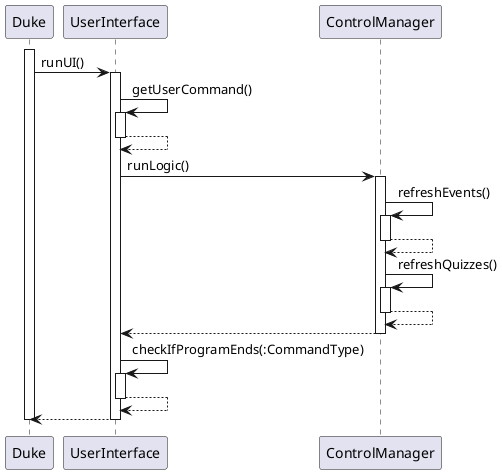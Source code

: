 @startuml

activate Duke
Duke -> UserInterface : runUI()
activate UserInterface
UserInterface -> UserInterface : getUserCommand()
activate UserInterface
UserInterface --> UserInterface
deactivate UserInterface
UserInterface -> ControlManager : runLogic()
activate ControlManager
ControlManager -> ControlManager : refreshEvents()
activate ControlManager
ControlManager --> ControlManager
deactivate ControlManager
ControlManager -> ControlManager : refreshQuizzes()
activate ControlManager
ControlManager --> ControlManager
deactivate ControlManager
ControlManager --> UserInterface
deactivate ControlManager
UserInterface -> UserInterface : checkIfProgramEnds(:CommandType)
activate UserInterface
UserInterface --> UserInterface
deactivate UserInterface
deactivate ControlManager
UserInterface --> Duke
deactivate UserInterface
deactivate Duke

@enduml